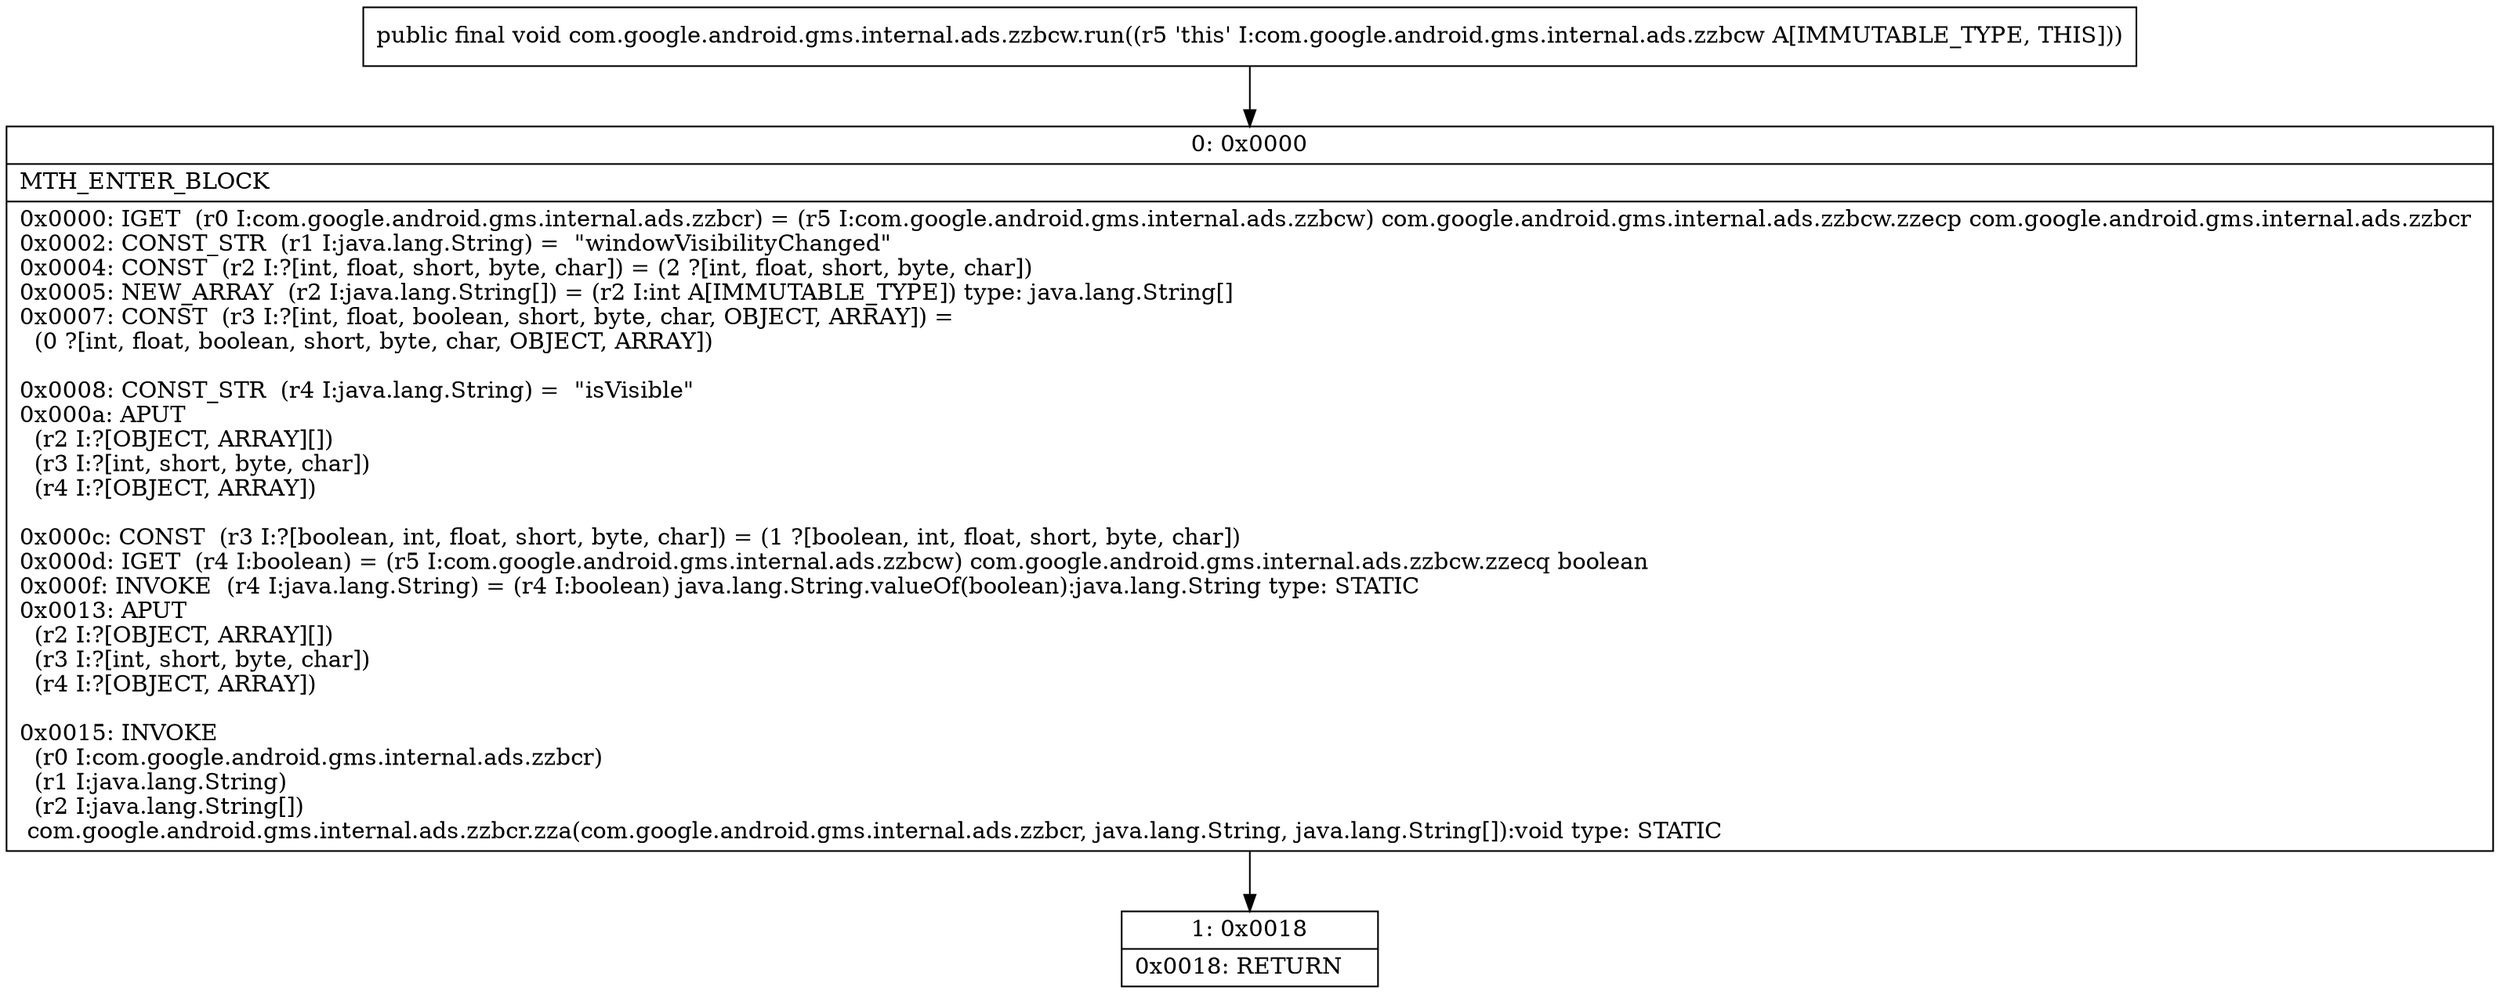 digraph "CFG forcom.google.android.gms.internal.ads.zzbcw.run()V" {
Node_0 [shape=record,label="{0\:\ 0x0000|MTH_ENTER_BLOCK\l|0x0000: IGET  (r0 I:com.google.android.gms.internal.ads.zzbcr) = (r5 I:com.google.android.gms.internal.ads.zzbcw) com.google.android.gms.internal.ads.zzbcw.zzecp com.google.android.gms.internal.ads.zzbcr \l0x0002: CONST_STR  (r1 I:java.lang.String) =  \"windowVisibilityChanged\" \l0x0004: CONST  (r2 I:?[int, float, short, byte, char]) = (2 ?[int, float, short, byte, char]) \l0x0005: NEW_ARRAY  (r2 I:java.lang.String[]) = (r2 I:int A[IMMUTABLE_TYPE]) type: java.lang.String[] \l0x0007: CONST  (r3 I:?[int, float, boolean, short, byte, char, OBJECT, ARRAY]) = \l  (0 ?[int, float, boolean, short, byte, char, OBJECT, ARRAY])\l \l0x0008: CONST_STR  (r4 I:java.lang.String) =  \"isVisible\" \l0x000a: APUT  \l  (r2 I:?[OBJECT, ARRAY][])\l  (r3 I:?[int, short, byte, char])\l  (r4 I:?[OBJECT, ARRAY])\l \l0x000c: CONST  (r3 I:?[boolean, int, float, short, byte, char]) = (1 ?[boolean, int, float, short, byte, char]) \l0x000d: IGET  (r4 I:boolean) = (r5 I:com.google.android.gms.internal.ads.zzbcw) com.google.android.gms.internal.ads.zzbcw.zzecq boolean \l0x000f: INVOKE  (r4 I:java.lang.String) = (r4 I:boolean) java.lang.String.valueOf(boolean):java.lang.String type: STATIC \l0x0013: APUT  \l  (r2 I:?[OBJECT, ARRAY][])\l  (r3 I:?[int, short, byte, char])\l  (r4 I:?[OBJECT, ARRAY])\l \l0x0015: INVOKE  \l  (r0 I:com.google.android.gms.internal.ads.zzbcr)\l  (r1 I:java.lang.String)\l  (r2 I:java.lang.String[])\l com.google.android.gms.internal.ads.zzbcr.zza(com.google.android.gms.internal.ads.zzbcr, java.lang.String, java.lang.String[]):void type: STATIC \l}"];
Node_1 [shape=record,label="{1\:\ 0x0018|0x0018: RETURN   \l}"];
MethodNode[shape=record,label="{public final void com.google.android.gms.internal.ads.zzbcw.run((r5 'this' I:com.google.android.gms.internal.ads.zzbcw A[IMMUTABLE_TYPE, THIS])) }"];
MethodNode -> Node_0;
Node_0 -> Node_1;
}

